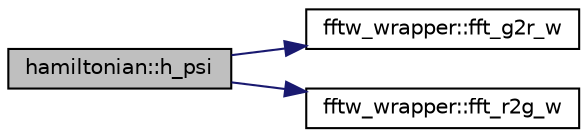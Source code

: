 digraph "hamiltonian::h_psi"
{
 // LATEX_PDF_SIZE
  edge [fontname="Helvetica",fontsize="10",labelfontname="Helvetica",labelfontsize="10"];
  node [fontname="Helvetica",fontsize="10",shape=record];
  rankdir="LR";
  Node1 [label="hamiltonian::h_psi",height=0.2,width=0.4,color="black", fillcolor="grey75", style="filled", fontcolor="black",tooltip=" "];
  Node1 -> Node2 [color="midnightblue",fontsize="10",style="solid",fontname="Helvetica"];
  Node2 [label="fftw_wrapper::fft_g2r_w",height=0.2,width=0.4,color="black", fillcolor="white", style="filled",URL="$namespacefftw__wrapper.html#a25b8d74f9da100bc316583f5d16386fb",tooltip="Uncompress -> W(G) e^{iGr} -> w(r)"];
  Node1 -> Node3 [color="midnightblue",fontsize="10",style="solid",fontname="Helvetica"];
  Node3 [label="fftw_wrapper::fft_r2g_w",height=0.2,width=0.4,color="black", fillcolor="white", style="filled",URL="$namespacefftw__wrapper.html#af861010299040222db53144805b80335",tooltip="w(r) e^{-iGr} -> W(G) -> compress"];
}
